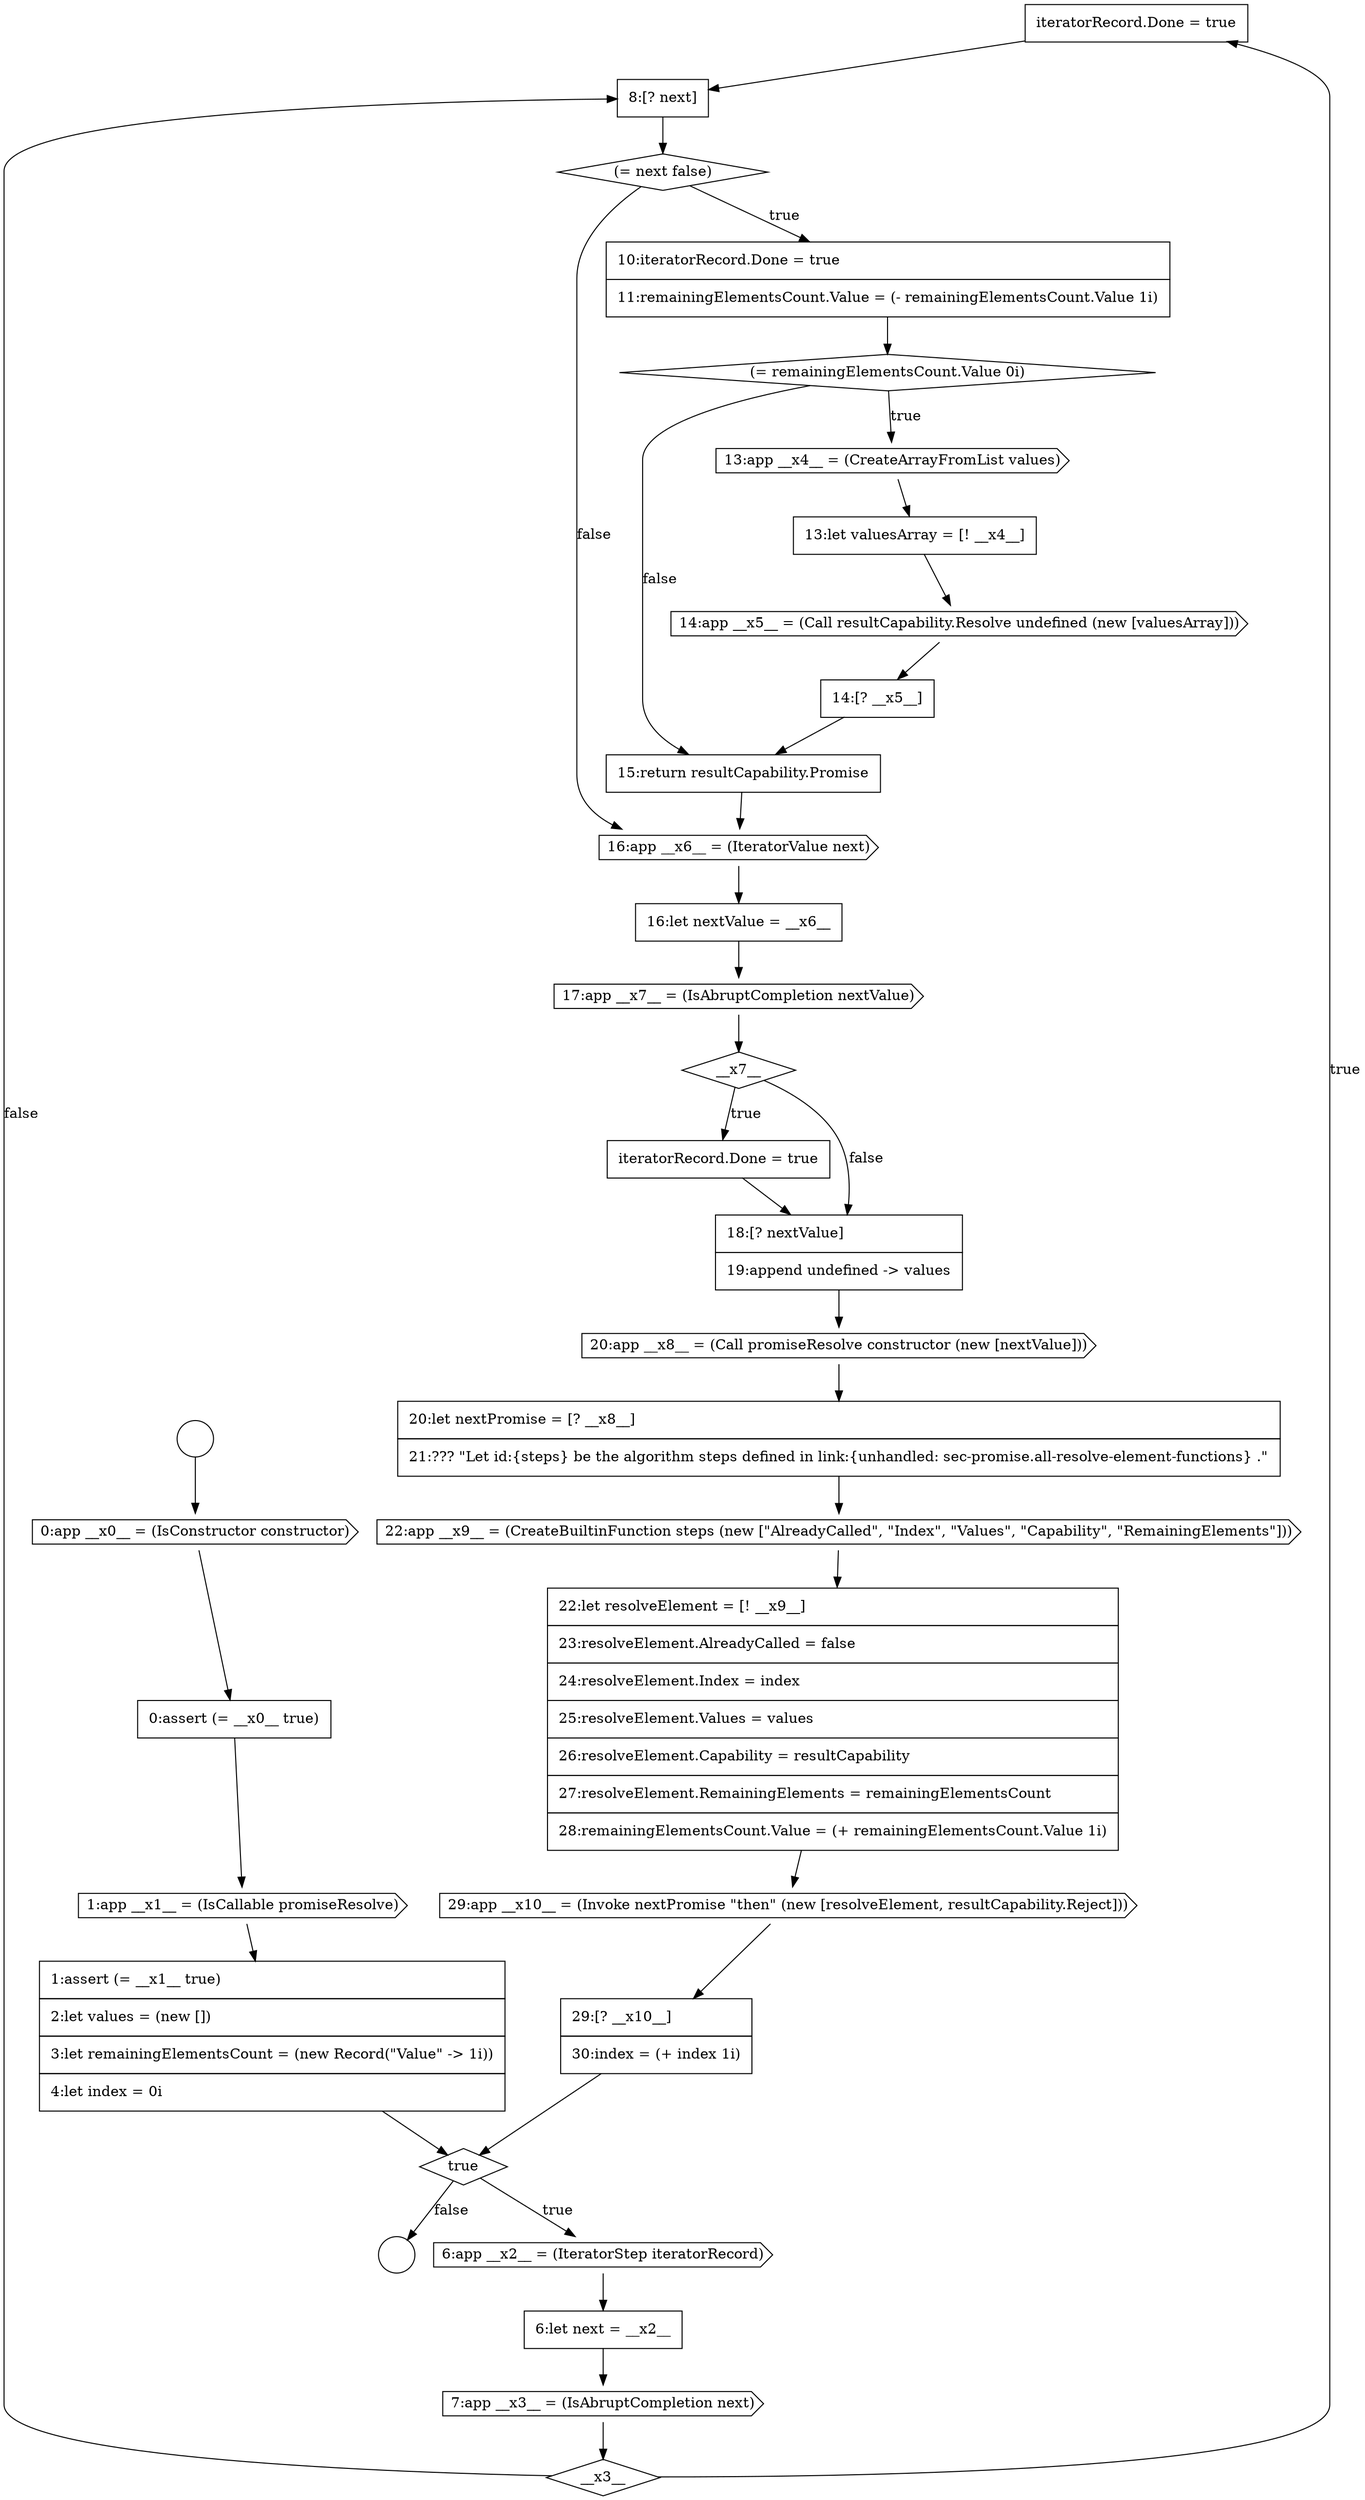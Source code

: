 digraph {
  node18770 [shape=none, margin=0, label=<<font color="black">
    <table border="0" cellborder="1" cellspacing="0" cellpadding="10">
      <tr><td align="left">iteratorRecord.Done = true</td></tr>
    </table>
  </font>> color="black" fillcolor="white" style=filled]
  node18787 [shape=none, margin=0, label=<<font color="black">
    <table border="0" cellborder="1" cellspacing="0" cellpadding="10">
      <tr><td align="left">20:let nextPromise = [? __x8__]</td></tr>
      <tr><td align="left">21:??? &quot;Let id:{steps} be the algorithm steps defined in link:{unhandled: sec-promise.all-resolve-element-functions} .&quot;</td></tr>
    </table>
  </font>> color="black" fillcolor="white" style=filled]
  node18783 [shape=diamond, label=<<font color="black">__x7__</font>> color="black" fillcolor="white" style=filled]
  node18775 [shape=cds, label=<<font color="black">13:app __x4__ = (CreateArrayFromList values)</font>> color="black" fillcolor="white" style=filled]
  node18762 [shape=none, margin=0, label=<<font color="black">
    <table border="0" cellborder="1" cellspacing="0" cellpadding="10">
      <tr><td align="left">0:assert (= __x0__ true)</td></tr>
    </table>
  </font>> color="black" fillcolor="white" style=filled]
  node18765 [shape=diamond, label=<<font color="black">true</font>> color="black" fillcolor="white" style=filled]
  node18779 [shape=none, margin=0, label=<<font color="black">
    <table border="0" cellborder="1" cellspacing="0" cellpadding="10">
      <tr><td align="left">15:return resultCapability.Promise</td></tr>
    </table>
  </font>> color="black" fillcolor="white" style=filled]
  node18785 [shape=none, margin=0, label=<<font color="black">
    <table border="0" cellborder="1" cellspacing="0" cellpadding="10">
      <tr><td align="left">18:[? nextValue]</td></tr>
      <tr><td align="left">19:append undefined -&gt; values</td></tr>
    </table>
  </font>> color="black" fillcolor="white" style=filled]
  node18791 [shape=none, margin=0, label=<<font color="black">
    <table border="0" cellborder="1" cellspacing="0" cellpadding="10">
      <tr><td align="left">29:[? __x10__]</td></tr>
      <tr><td align="left">30:index = (+ index 1i)</td></tr>
    </table>
  </font>> color="black" fillcolor="white" style=filled]
  node18772 [shape=diamond, label=<<font color="black">(= next false)</font>> color="black" fillcolor="white" style=filled]
  node18768 [shape=cds, label=<<font color="black">7:app __x3__ = (IsAbruptCompletion next)</font>> color="black" fillcolor="white" style=filled]
  node18761 [shape=cds, label=<<font color="black">0:app __x0__ = (IsConstructor constructor)</font>> color="black" fillcolor="white" style=filled]
  node18781 [shape=none, margin=0, label=<<font color="black">
    <table border="0" cellborder="1" cellspacing="0" cellpadding="10">
      <tr><td align="left">16:let nextValue = __x6__</td></tr>
    </table>
  </font>> color="black" fillcolor="white" style=filled]
  node18778 [shape=none, margin=0, label=<<font color="black">
    <table border="0" cellborder="1" cellspacing="0" cellpadding="10">
      <tr><td align="left">14:[? __x5__]</td></tr>
    </table>
  </font>> color="black" fillcolor="white" style=filled]
  node18769 [shape=diamond, label=<<font color="black">__x3__</font>> color="black" fillcolor="white" style=filled]
  node18760 [shape=circle label=" " color="black" fillcolor="white" style=filled]
  node18782 [shape=cds, label=<<font color="black">17:app __x7__ = (IsAbruptCompletion nextValue)</font>> color="black" fillcolor="white" style=filled]
  node18773 [shape=none, margin=0, label=<<font color="black">
    <table border="0" cellborder="1" cellspacing="0" cellpadding="10">
      <tr><td align="left">10:iteratorRecord.Done = true</td></tr>
      <tr><td align="left">11:remainingElementsCount.Value = (- remainingElementsCount.Value 1i)</td></tr>
    </table>
  </font>> color="black" fillcolor="white" style=filled]
  node18786 [shape=cds, label=<<font color="black">20:app __x8__ = (Call promiseResolve constructor (new [nextValue]))</font>> color="black" fillcolor="white" style=filled]
  node18777 [shape=cds, label=<<font color="black">14:app __x5__ = (Call resultCapability.Resolve undefined (new [valuesArray]))</font>> color="black" fillcolor="white" style=filled]
  node18774 [shape=diamond, label=<<font color="black">(= remainingElementsCount.Value 0i)</font>> color="black" fillcolor="white" style=filled]
  node18784 [shape=none, margin=0, label=<<font color="black">
    <table border="0" cellborder="1" cellspacing="0" cellpadding="10">
      <tr><td align="left">iteratorRecord.Done = true</td></tr>
    </table>
  </font>> color="black" fillcolor="white" style=filled]
  node18767 [shape=none, margin=0, label=<<font color="black">
    <table border="0" cellborder="1" cellspacing="0" cellpadding="10">
      <tr><td align="left">6:let next = __x2__</td></tr>
    </table>
  </font>> color="black" fillcolor="white" style=filled]
  node18764 [shape=none, margin=0, label=<<font color="black">
    <table border="0" cellborder="1" cellspacing="0" cellpadding="10">
      <tr><td align="left">1:assert (= __x1__ true)</td></tr>
      <tr><td align="left">2:let values = (new [])</td></tr>
      <tr><td align="left">3:let remainingElementsCount = (new Record(&quot;Value&quot; -&gt; 1i))</td></tr>
      <tr><td align="left">4:let index = 0i</td></tr>
    </table>
  </font>> color="black" fillcolor="white" style=filled]
  node18789 [shape=none, margin=0, label=<<font color="black">
    <table border="0" cellborder="1" cellspacing="0" cellpadding="10">
      <tr><td align="left">22:let resolveElement = [! __x9__]</td></tr>
      <tr><td align="left">23:resolveElement.AlreadyCalled = false</td></tr>
      <tr><td align="left">24:resolveElement.Index = index</td></tr>
      <tr><td align="left">25:resolveElement.Values = values</td></tr>
      <tr><td align="left">26:resolveElement.Capability = resultCapability</td></tr>
      <tr><td align="left">27:resolveElement.RemainingElements = remainingElementsCount</td></tr>
      <tr><td align="left">28:remainingElementsCount.Value = (+ remainingElementsCount.Value 1i)</td></tr>
    </table>
  </font>> color="black" fillcolor="white" style=filled]
  node18763 [shape=cds, label=<<font color="black">1:app __x1__ = (IsCallable promiseResolve)</font>> color="black" fillcolor="white" style=filled]
  node18780 [shape=cds, label=<<font color="black">16:app __x6__ = (IteratorValue next)</font>> color="black" fillcolor="white" style=filled]
  node18790 [shape=cds, label=<<font color="black">29:app __x10__ = (Invoke nextPromise &quot;then&quot; (new [resolveElement, resultCapability.Reject]))</font>> color="black" fillcolor="white" style=filled]
  node18766 [shape=cds, label=<<font color="black">6:app __x2__ = (IteratorStep iteratorRecord)</font>> color="black" fillcolor="white" style=filled]
  node18771 [shape=none, margin=0, label=<<font color="black">
    <table border="0" cellborder="1" cellspacing="0" cellpadding="10">
      <tr><td align="left">8:[? next]</td></tr>
    </table>
  </font>> color="black" fillcolor="white" style=filled]
  node18788 [shape=cds, label=<<font color="black">22:app __x9__ = (CreateBuiltinFunction steps (new [&quot;AlreadyCalled&quot;, &quot;Index&quot;, &quot;Values&quot;, &quot;Capability&quot;, &quot;RemainingElements&quot;]))</font>> color="black" fillcolor="white" style=filled]
  node18759 [shape=circle label=" " color="black" fillcolor="white" style=filled]
  node18776 [shape=none, margin=0, label=<<font color="black">
    <table border="0" cellborder="1" cellspacing="0" cellpadding="10">
      <tr><td align="left">13:let valuesArray = [! __x4__]</td></tr>
    </table>
  </font>> color="black" fillcolor="white" style=filled]
  node18788 -> node18789 [ color="black"]
  node18782 -> node18783 [ color="black"]
  node18791 -> node18765 [ color="black"]
  node18770 -> node18771 [ color="black"]
  node18776 -> node18777 [ color="black"]
  node18761 -> node18762 [ color="black"]
  node18784 -> node18785 [ color="black"]
  node18762 -> node18763 [ color="black"]
  node18778 -> node18779 [ color="black"]
  node18789 -> node18790 [ color="black"]
  node18763 -> node18764 [ color="black"]
  node18767 -> node18768 [ color="black"]
  node18774 -> node18775 [label=<<font color="black">true</font>> color="black"]
  node18774 -> node18779 [label=<<font color="black">false</font>> color="black"]
  node18771 -> node18772 [ color="black"]
  node18779 -> node18780 [ color="black"]
  node18780 -> node18781 [ color="black"]
  node18766 -> node18767 [ color="black"]
  node18764 -> node18765 [ color="black"]
  node18759 -> node18761 [ color="black"]
  node18790 -> node18791 [ color="black"]
  node18769 -> node18770 [label=<<font color="black">true</font>> color="black"]
  node18769 -> node18771 [label=<<font color="black">false</font>> color="black"]
  node18787 -> node18788 [ color="black"]
  node18765 -> node18766 [label=<<font color="black">true</font>> color="black"]
  node18765 -> node18760 [label=<<font color="black">false</font>> color="black"]
  node18775 -> node18776 [ color="black"]
  node18785 -> node18786 [ color="black"]
  node18768 -> node18769 [ color="black"]
  node18786 -> node18787 [ color="black"]
  node18777 -> node18778 [ color="black"]
  node18773 -> node18774 [ color="black"]
  node18783 -> node18784 [label=<<font color="black">true</font>> color="black"]
  node18783 -> node18785 [label=<<font color="black">false</font>> color="black"]
  node18781 -> node18782 [ color="black"]
  node18772 -> node18773 [label=<<font color="black">true</font>> color="black"]
  node18772 -> node18780 [label=<<font color="black">false</font>> color="black"]
}
